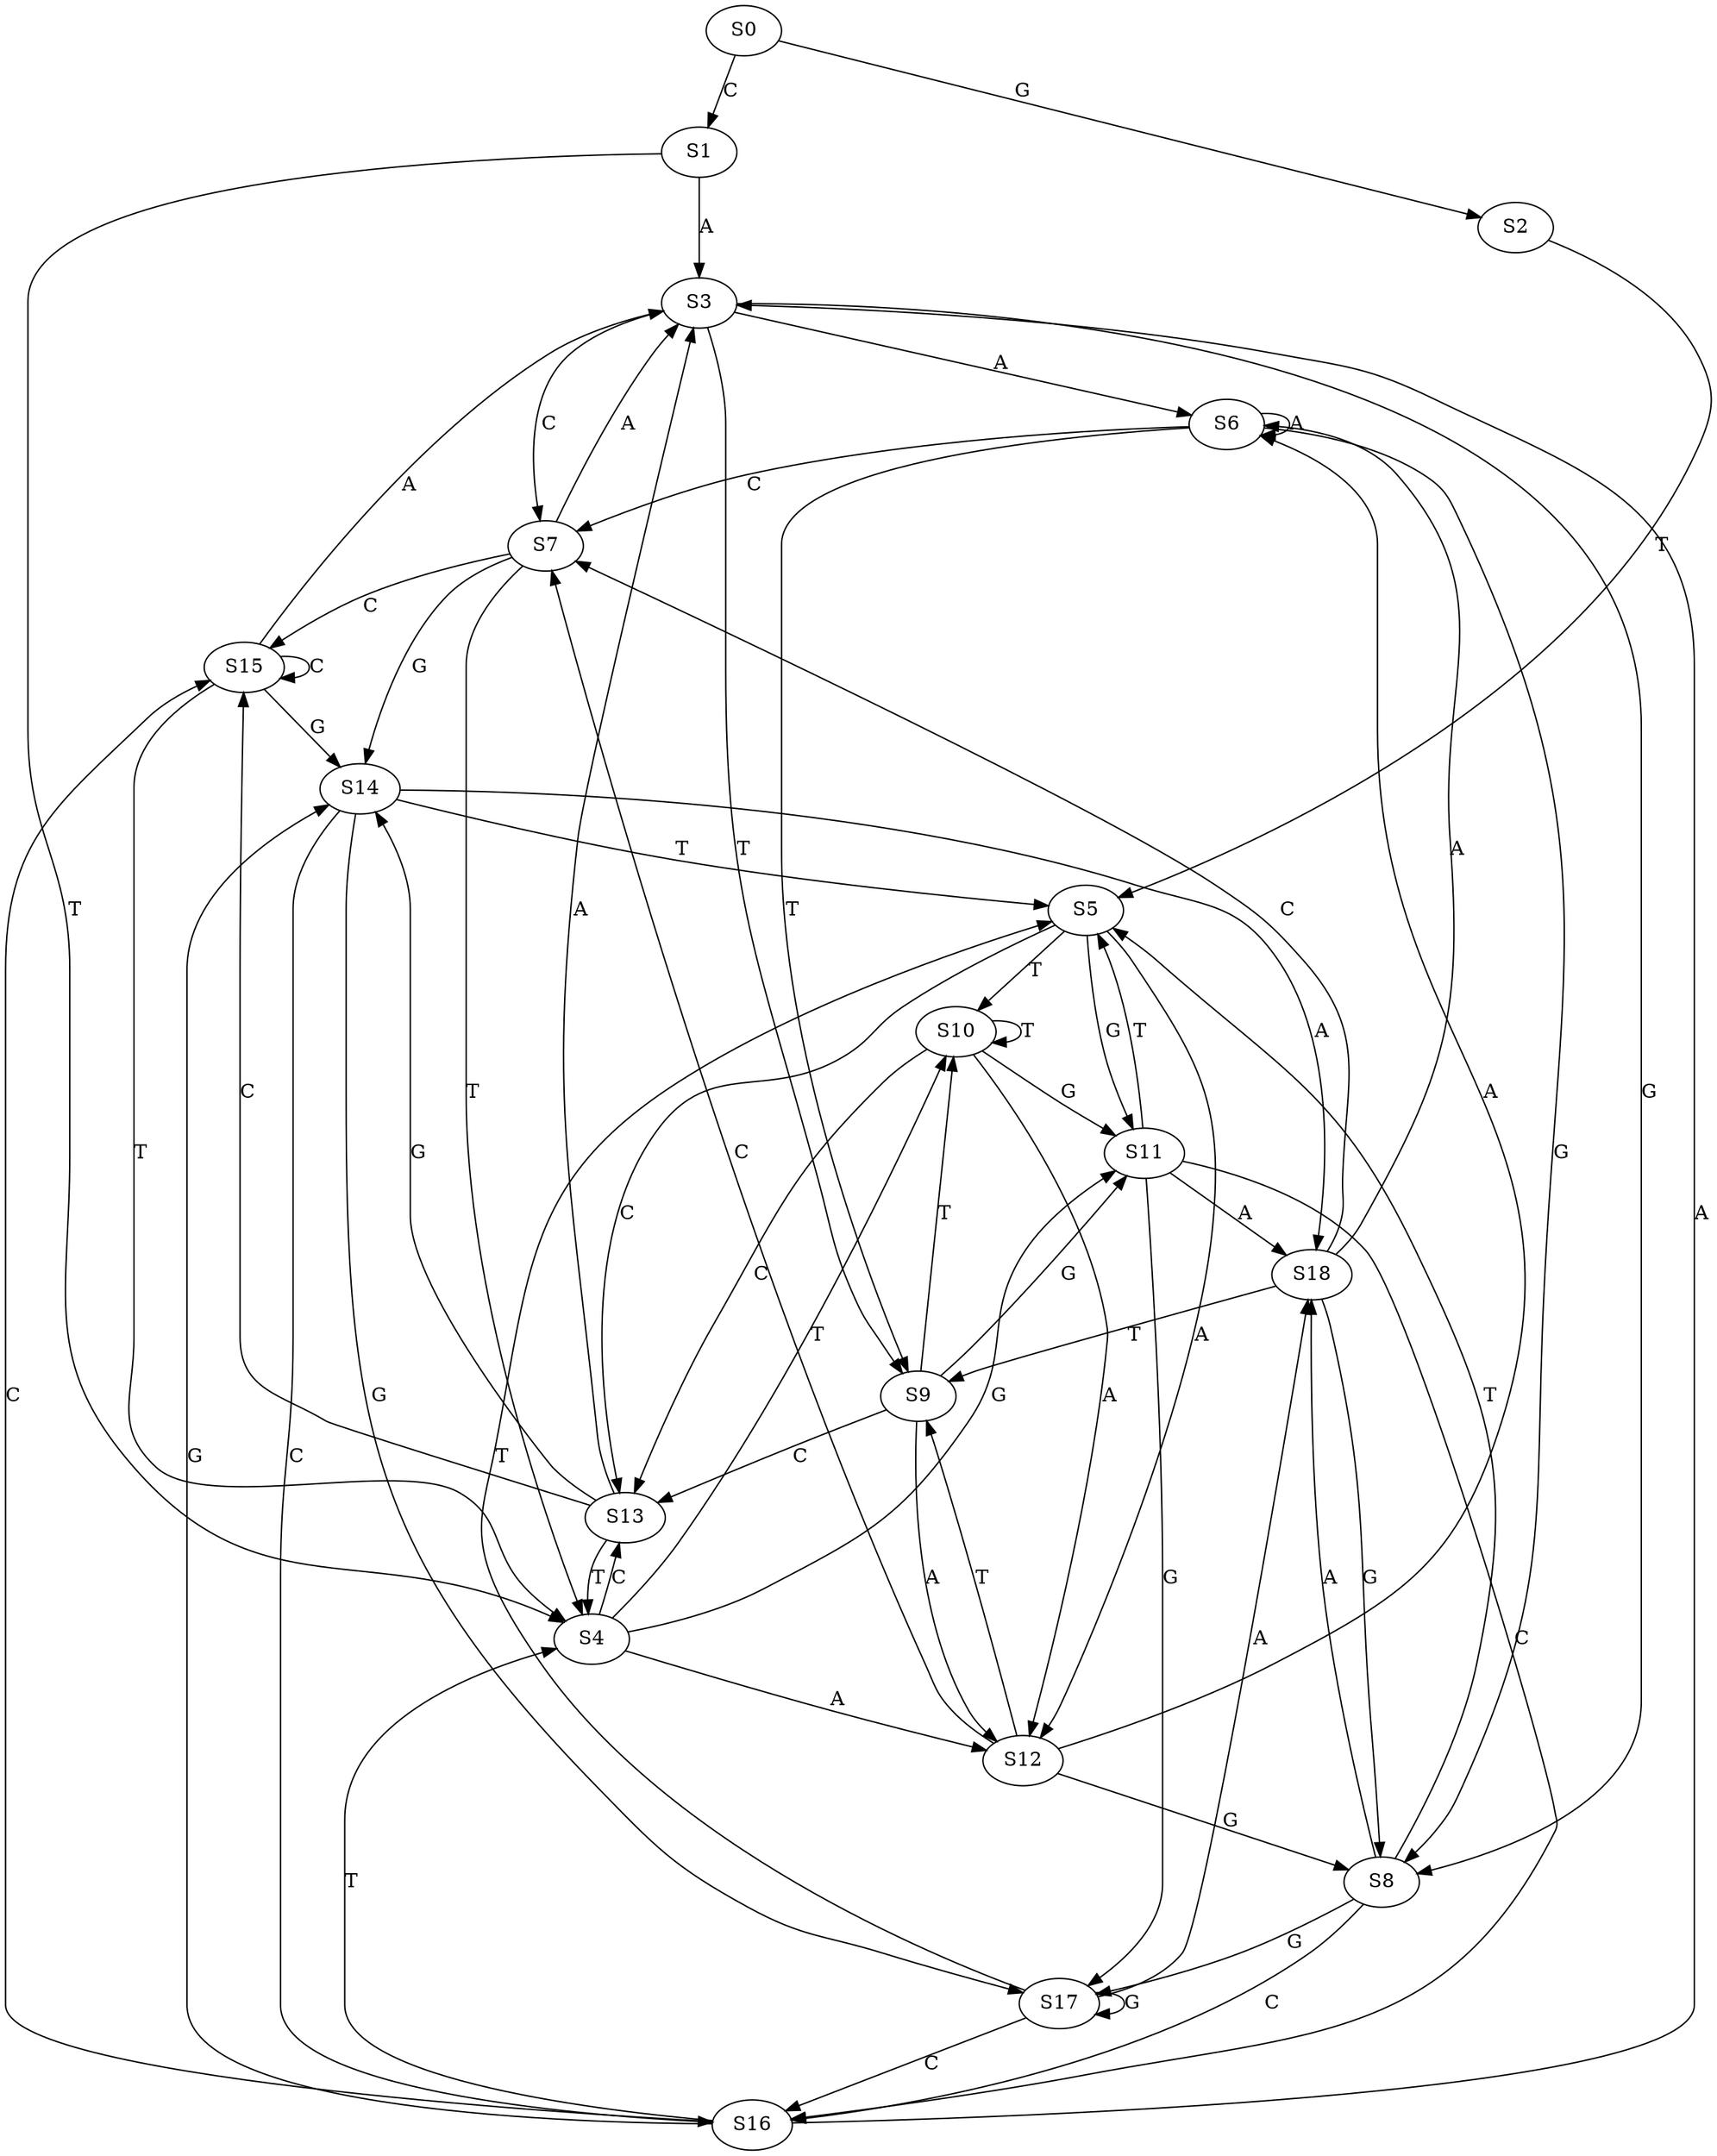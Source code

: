strict digraph  {
	S0 -> S1 [ label = C ];
	S0 -> S2 [ label = G ];
	S1 -> S3 [ label = A ];
	S1 -> S4 [ label = T ];
	S2 -> S5 [ label = T ];
	S3 -> S6 [ label = A ];
	S3 -> S7 [ label = C ];
	S3 -> S8 [ label = G ];
	S3 -> S9 [ label = T ];
	S4 -> S10 [ label = T ];
	S4 -> S11 [ label = G ];
	S4 -> S12 [ label = A ];
	S4 -> S13 [ label = C ];
	S5 -> S11 [ label = G ];
	S5 -> S10 [ label = T ];
	S5 -> S12 [ label = A ];
	S5 -> S13 [ label = C ];
	S6 -> S7 [ label = C ];
	S6 -> S8 [ label = G ];
	S6 -> S6 [ label = A ];
	S6 -> S9 [ label = T ];
	S7 -> S14 [ label = G ];
	S7 -> S4 [ label = T ];
	S7 -> S15 [ label = C ];
	S7 -> S3 [ label = A ];
	S8 -> S16 [ label = C ];
	S8 -> S17 [ label = G ];
	S8 -> S18 [ label = A ];
	S8 -> S5 [ label = T ];
	S9 -> S13 [ label = C ];
	S9 -> S10 [ label = T ];
	S9 -> S12 [ label = A ];
	S9 -> S11 [ label = G ];
	S10 -> S12 [ label = A ];
	S10 -> S10 [ label = T ];
	S10 -> S13 [ label = C ];
	S10 -> S11 [ label = G ];
	S11 -> S18 [ label = A ];
	S11 -> S5 [ label = T ];
	S11 -> S17 [ label = G ];
	S11 -> S16 [ label = C ];
	S12 -> S7 [ label = C ];
	S12 -> S6 [ label = A ];
	S12 -> S9 [ label = T ];
	S12 -> S8 [ label = G ];
	S13 -> S4 [ label = T ];
	S13 -> S3 [ label = A ];
	S13 -> S15 [ label = C ];
	S13 -> S14 [ label = G ];
	S14 -> S5 [ label = T ];
	S14 -> S18 [ label = A ];
	S14 -> S17 [ label = G ];
	S14 -> S16 [ label = C ];
	S15 -> S14 [ label = G ];
	S15 -> S15 [ label = C ];
	S15 -> S4 [ label = T ];
	S15 -> S3 [ label = A ];
	S16 -> S4 [ label = T ];
	S16 -> S14 [ label = G ];
	S16 -> S15 [ label = C ];
	S16 -> S3 [ label = A ];
	S17 -> S18 [ label = A ];
	S17 -> S5 [ label = T ];
	S17 -> S17 [ label = G ];
	S17 -> S16 [ label = C ];
	S18 -> S7 [ label = C ];
	S18 -> S8 [ label = G ];
	S18 -> S9 [ label = T ];
	S18 -> S6 [ label = A ];
}

